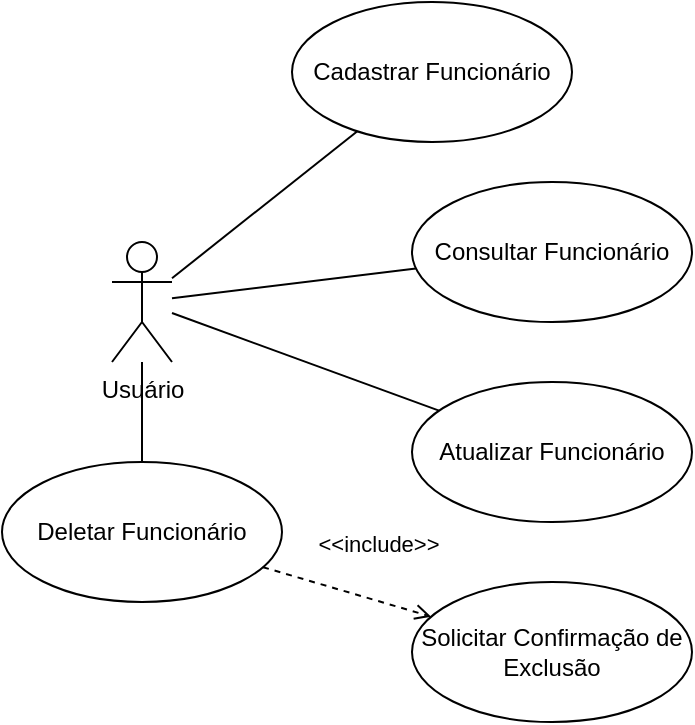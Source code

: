 <mxfile version="24.8.3">
  <diagram name="Página-1" id="cxuUeloPyavIdixyibIE">
    <mxGraphModel dx="989" dy="532" grid="1" gridSize="10" guides="1" tooltips="1" connect="1" arrows="1" fold="1" page="1" pageScale="1" pageWidth="827" pageHeight="1169" math="0" shadow="0">
      <root>
        <mxCell id="0" />
        <mxCell id="1" parent="0" />
        <mxCell id="OFjHY_yF4wuuftuvWeQq-10" style="rounded=0;orthogonalLoop=1;jettySize=auto;html=1;endArrow=none;endFill=0;" edge="1" parent="1" source="OFjHY_yF4wuuftuvWeQq-1" target="OFjHY_yF4wuuftuvWeQq-3">
          <mxGeometry relative="1" as="geometry" />
        </mxCell>
        <mxCell id="OFjHY_yF4wuuftuvWeQq-11" style="rounded=0;orthogonalLoop=1;jettySize=auto;html=1;endArrow=none;endFill=0;" edge="1" parent="1" source="OFjHY_yF4wuuftuvWeQq-1" target="OFjHY_yF4wuuftuvWeQq-4">
          <mxGeometry relative="1" as="geometry" />
        </mxCell>
        <mxCell id="OFjHY_yF4wuuftuvWeQq-12" style="rounded=0;orthogonalLoop=1;jettySize=auto;html=1;endArrow=none;endFill=0;" edge="1" parent="1" source="OFjHY_yF4wuuftuvWeQq-1" target="OFjHY_yF4wuuftuvWeQq-6">
          <mxGeometry relative="1" as="geometry" />
        </mxCell>
        <mxCell id="OFjHY_yF4wuuftuvWeQq-13" style="rounded=0;orthogonalLoop=1;jettySize=auto;html=1;endArrow=none;endFill=0;" edge="1" parent="1" source="OFjHY_yF4wuuftuvWeQq-1" target="OFjHY_yF4wuuftuvWeQq-5">
          <mxGeometry relative="1" as="geometry" />
        </mxCell>
        <mxCell id="OFjHY_yF4wuuftuvWeQq-1" value="Usuário" style="shape=umlActor;html=1;verticalLabelPosition=bottom;verticalAlign=top;align=center;" vertex="1" parent="1">
          <mxGeometry x="170" y="140" width="30" height="60" as="geometry" />
        </mxCell>
        <mxCell id="OFjHY_yF4wuuftuvWeQq-3" value="Cadastrar Funcionário" style="ellipse;whiteSpace=wrap;html=1;" vertex="1" parent="1">
          <mxGeometry x="260" y="20" width="140" height="70" as="geometry" />
        </mxCell>
        <mxCell id="OFjHY_yF4wuuftuvWeQq-4" value="Consultar Funcionário" style="ellipse;whiteSpace=wrap;html=1;" vertex="1" parent="1">
          <mxGeometry x="320" y="110" width="140" height="70" as="geometry" />
        </mxCell>
        <mxCell id="OFjHY_yF4wuuftuvWeQq-5" value="Atualizar Funcionário" style="ellipse;whiteSpace=wrap;html=1;" vertex="1" parent="1">
          <mxGeometry x="320" y="210" width="140" height="70" as="geometry" />
        </mxCell>
        <mxCell id="OFjHY_yF4wuuftuvWeQq-6" value="Deletar Funcionário" style="ellipse;whiteSpace=wrap;html=1;" vertex="1" parent="1">
          <mxGeometry x="115" y="250" width="140" height="70" as="geometry" />
        </mxCell>
        <mxCell id="OFjHY_yF4wuuftuvWeQq-7" value="Solicitar Confirmação de Exclusão" style="ellipse;whiteSpace=wrap;html=1;" vertex="1" parent="1">
          <mxGeometry x="320" y="310" width="140" height="70" as="geometry" />
        </mxCell>
        <mxCell id="OFjHY_yF4wuuftuvWeQq-15" value="&amp;lt;&amp;lt;include&amp;gt;&amp;gt;" style="edgeStyle=none;html=1;endArrow=open;verticalAlign=bottom;dashed=1;labelBackgroundColor=none;rounded=0;" edge="1" parent="1" source="OFjHY_yF4wuuftuvWeQq-6" target="OFjHY_yF4wuuftuvWeQq-7">
          <mxGeometry x="0.243" y="19" width="160" relative="1" as="geometry">
            <mxPoint x="160" y="360" as="sourcePoint" />
            <mxPoint x="320" y="360" as="targetPoint" />
            <mxPoint as="offset" />
          </mxGeometry>
        </mxCell>
      </root>
    </mxGraphModel>
  </diagram>
</mxfile>
